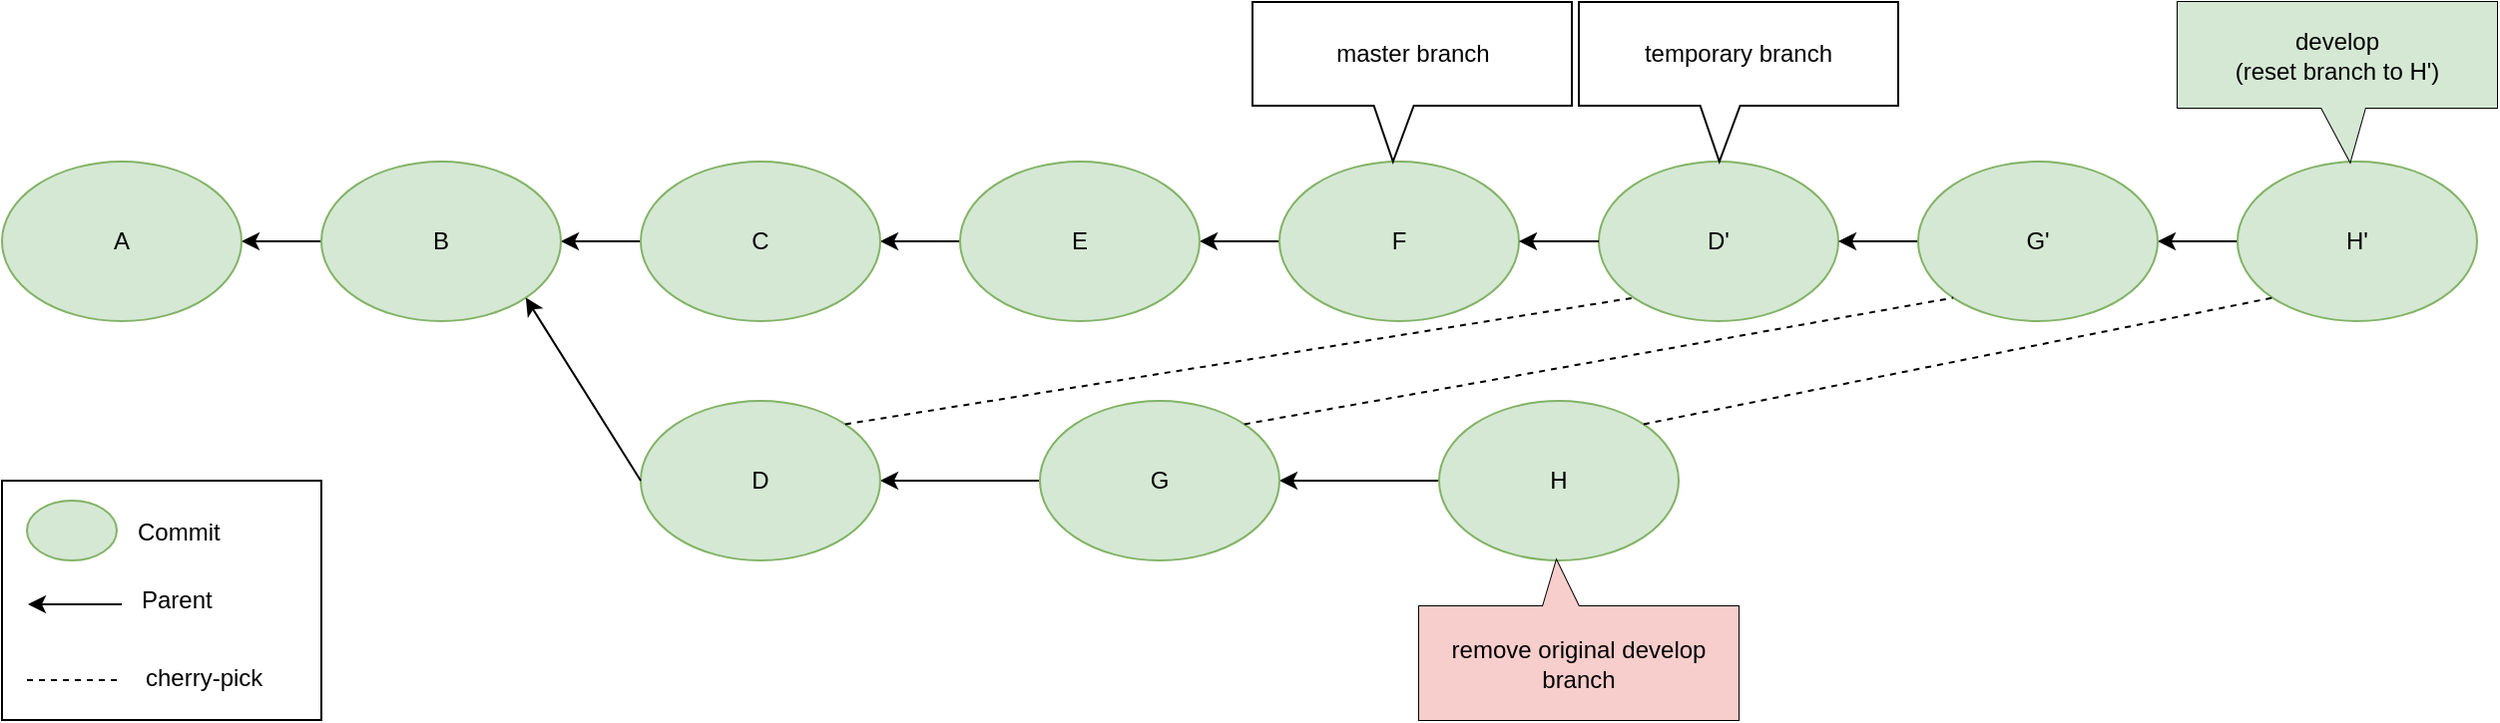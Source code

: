 <mxfile version="10.8.0" type="device"><diagram id="0ILN9TpnPkhCdRFMLS-N" name="Rebase"><mxGraphModel dx="797" dy="441" grid="1" gridSize="10" guides="1" tooltips="1" connect="1" arrows="1" fold="1" page="1" pageScale="1" pageWidth="1169" pageHeight="827" math="0" shadow="0"><root><mxCell id="0"/><mxCell id="1" value="master" style="locked=1;" parent="0"/><mxCell id="VbF1uJxePuSkI7KZuPKQ-6" style="edgeStyle=orthogonalEdgeStyle;rounded=0;orthogonalLoop=1;jettySize=auto;html=1;endArrow=none;endFill=0;startArrow=classic;startFill=1;exitX=1;exitY=0.5;exitDx=0;exitDy=0;" parent="1" source="VbF1uJxePuSkI7KZuPKQ-4" target="VbF1uJxePuSkI7KZuPKQ-5" edge="1"><mxGeometry relative="1" as="geometry"/></mxCell><mxCell id="VbF1uJxePuSkI7KZuPKQ-4" value="A" style="ellipse;whiteSpace=wrap;html=1;fillColor=#d5e8d4;strokeColor=#82b366;" parent="1" vertex="1"><mxGeometry x="40" y="160" width="120" height="80" as="geometry"/></mxCell><mxCell id="VbF1uJxePuSkI7KZuPKQ-8" style="edgeStyle=orthogonalEdgeStyle;rounded=0;orthogonalLoop=1;jettySize=auto;html=1;exitX=1;exitY=0.5;exitDx=0;exitDy=0;entryX=0;entryY=0.5;entryDx=0;entryDy=0;endFill=0;endArrow=none;startFill=1;startArrow=classic;" parent="1" source="VbF1uJxePuSkI7KZuPKQ-5" target="VbF1uJxePuSkI7KZuPKQ-7" edge="1"><mxGeometry relative="1" as="geometry"/></mxCell><mxCell id="VbF1uJxePuSkI7KZuPKQ-5" value="B" style="ellipse;whiteSpace=wrap;html=1;fillColor=#d5e8d4;strokeColor=#82b366;" parent="1" vertex="1"><mxGeometry x="200" y="160" width="120" height="80" as="geometry"/></mxCell><mxCell id="VbF1uJxePuSkI7KZuPKQ-10" value="" style="edgeStyle=orthogonalEdgeStyle;rounded=0;orthogonalLoop=1;jettySize=auto;html=1;endFill=0;endArrow=none;startFill=1;startArrow=classic;" parent="1" source="VbF1uJxePuSkI7KZuPKQ-7" target="VbF1uJxePuSkI7KZuPKQ-9" edge="1"><mxGeometry relative="1" as="geometry"/></mxCell><mxCell id="VbF1uJxePuSkI7KZuPKQ-7" value="C" style="ellipse;whiteSpace=wrap;html=1;fillColor=#d5e8d4;strokeColor=#82b366;" parent="1" vertex="1"><mxGeometry x="360" y="160" width="120" height="80" as="geometry"/></mxCell><mxCell id="VbF1uJxePuSkI7KZuPKQ-12" value="" style="edgeStyle=orthogonalEdgeStyle;rounded=0;orthogonalLoop=1;jettySize=auto;html=1;endFill=0;endArrow=none;startFill=1;startArrow=classic;" parent="1" source="VbF1uJxePuSkI7KZuPKQ-9" target="VbF1uJxePuSkI7KZuPKQ-11" edge="1"><mxGeometry relative="1" as="geometry"/></mxCell><mxCell id="VbF1uJxePuSkI7KZuPKQ-9" value="E" style="ellipse;whiteSpace=wrap;html=1;fillColor=#d5e8d4;strokeColor=#82b366;" parent="1" vertex="1"><mxGeometry x="520" y="160" width="120" height="80" as="geometry"/></mxCell><mxCell id="VbF1uJxePuSkI7KZuPKQ-11" value="F" style="ellipse;whiteSpace=wrap;html=1;fillColor=#d5e8d4;strokeColor=#82b366;" parent="1" vertex="1"><mxGeometry x="680" y="160" width="120" height="80" as="geometry"/></mxCell><mxCell id="VbF1uJxePuSkI7KZuPKQ-13" value="&lt;div&gt;master branch&lt;br&gt;&lt;/div&gt;" style="shape=callout;whiteSpace=wrap;html=1;perimeter=calloutPerimeter;position2=0.44;size=28;position=0.38;fillColor=none;" parent="1" vertex="1"><mxGeometry x="666.5" y="80" width="160" height="80" as="geometry"/></mxCell><mxCell id="VbF1uJxePuSkI7KZuPKQ-14" value="develop" style="locked=1;" parent="0"/><mxCell id="VbF1uJxePuSkI7KZuPKQ-18" value="" style="edgeStyle=none;rounded=0;orthogonalLoop=1;jettySize=auto;html=1;endFill=0;endArrow=none;startFill=1;startArrow=classic;" parent="VbF1uJxePuSkI7KZuPKQ-14" source="VbF1uJxePuSkI7KZuPKQ-15" target="VbF1uJxePuSkI7KZuPKQ-17" edge="1"><mxGeometry relative="1" as="geometry"/></mxCell><mxCell id="VbF1uJxePuSkI7KZuPKQ-15" value="D" style="ellipse;whiteSpace=wrap;html=1;fillColor=#d5e8d4;strokeColor=#82b366;" parent="VbF1uJxePuSkI7KZuPKQ-14" vertex="1"><mxGeometry x="360" y="280" width="120" height="80" as="geometry"/></mxCell><mxCell id="VbF1uJxePuSkI7KZuPKQ-20" value="" style="edgeStyle=none;rounded=0;orthogonalLoop=1;jettySize=auto;html=1;endFill=0;endArrow=none;startFill=1;startArrow=classic;" parent="VbF1uJxePuSkI7KZuPKQ-14" source="VbF1uJxePuSkI7KZuPKQ-17" target="VbF1uJxePuSkI7KZuPKQ-19" edge="1"><mxGeometry relative="1" as="geometry"/></mxCell><mxCell id="VbF1uJxePuSkI7KZuPKQ-17" value="G" style="ellipse;whiteSpace=wrap;html=1;fillColor=#d5e8d4;strokeColor=#82b366;" parent="VbF1uJxePuSkI7KZuPKQ-14" vertex="1"><mxGeometry x="560" y="280" width="120" height="80" as="geometry"/></mxCell><mxCell id="VbF1uJxePuSkI7KZuPKQ-19" value="H" style="ellipse;whiteSpace=wrap;html=1;fillColor=#d5e8d4;strokeColor=#82b366;" parent="VbF1uJxePuSkI7KZuPKQ-14" vertex="1"><mxGeometry x="760" y="280" width="120" height="80" as="geometry"/></mxCell><mxCell id="VbF1uJxePuSkI7KZuPKQ-16" style="rounded=0;orthogonalLoop=1;jettySize=auto;html=1;exitX=1;exitY=1;exitDx=0;exitDy=0;entryX=0;entryY=0.5;entryDx=0;entryDy=0;endFill=0;endArrow=none;startFill=1;startArrow=classic;" parent="VbF1uJxePuSkI7KZuPKQ-14" source="VbF1uJxePuSkI7KZuPKQ-5" target="VbF1uJxePuSkI7KZuPKQ-15" edge="1"><mxGeometry relative="1" as="geometry"/></mxCell><mxCell id="VbF1uJxePuSkI7KZuPKQ-21" value="&lt;div&gt;develop branch&lt;/div&gt;" style="shape=callout;whiteSpace=wrap;html=1;perimeter=calloutPerimeter;position2=0.57;size=23;position=0.5;fillColor=none;direction=west;base=18;" parent="VbF1uJxePuSkI7KZuPKQ-14" vertex="1"><mxGeometry x="750" y="360" width="160" height="80" as="geometry"/></mxCell><mxCell id="oNBIekPqHM2S0ldhZ9dS-1" value="tempBranch" style="locked=1;" parent="0" visible="0"/><mxCell id="oNBIekPqHM2S0ldhZ9dS-3" value="temporary branch" style="rounded=0;whiteSpace=wrap;html=1;fillColor=none;" vertex="1" parent="oNBIekPqHM2S0ldhZ9dS-1"><mxGeometry x="666" y="30" width="160" height="50" as="geometry"/></mxCell><mxCell id="oNBIekPqHM2S0ldhZ9dS-4" value="firstCherryPick" style="locked=1;" parent="0"/><mxCell id="VbF1uJxePuSkI7KZuPKQ-23" value="&lt;div&gt;D'&lt;/div&gt;" style="ellipse;whiteSpace=wrap;html=1;fillColor=#d5e8d4;strokeColor=#82b366;" parent="oNBIekPqHM2S0ldhZ9dS-4" vertex="1"><mxGeometry x="840" y="160" width="120" height="80" as="geometry"/></mxCell><mxCell id="VbF1uJxePuSkI7KZuPKQ-26" style="edgeStyle=none;rounded=0;orthogonalLoop=1;jettySize=auto;html=1;exitX=1;exitY=0.5;exitDx=0;exitDy=0;entryX=0;entryY=0.5;entryDx=0;entryDy=0;endFill=0;endArrow=none;startFill=1;startArrow=classic;" parent="oNBIekPqHM2S0ldhZ9dS-4" source="VbF1uJxePuSkI7KZuPKQ-11" target="VbF1uJxePuSkI7KZuPKQ-23" edge="1"><mxGeometry relative="1" as="geometry"/></mxCell><mxCell id="VbF1uJxePuSkI7KZuPKQ-47" style="edgeStyle=none;rounded=0;orthogonalLoop=1;jettySize=auto;html=1;exitX=1;exitY=0;exitDx=0;exitDy=0;entryX=0;entryY=1;entryDx=0;entryDy=0;startArrow=none;startFill=0;endArrow=none;endFill=0;dashed=1;" parent="oNBIekPqHM2S0ldhZ9dS-4" source="VbF1uJxePuSkI7KZuPKQ-15" target="VbF1uJxePuSkI7KZuPKQ-23" edge="1"><mxGeometry relative="1" as="geometry"/></mxCell><mxCell id="oNBIekPqHM2S0ldhZ9dS-6" value="&lt;div&gt;temporary branch&lt;br&gt;&lt;/div&gt;" style="shape=callout;whiteSpace=wrap;html=1;perimeter=calloutPerimeter;position2=0.44;size=28;position=0.38;fillColor=none;" vertex="1" parent="oNBIekPqHM2S0ldhZ9dS-4"><mxGeometry x="830" y="80" width="160" height="80" as="geometry"/></mxCell><mxCell id="VbF1uJxePuSkI7KZuPKQ-22" value="rebase_process" style="locked=1;" parent="0"/><mxCell id="VbF1uJxePuSkI7KZuPKQ-27" style="edgeStyle=none;rounded=0;orthogonalLoop=1;jettySize=auto;html=1;exitX=1;exitY=0.5;exitDx=0;exitDy=0;endFill=0;endArrow=none;startFill=1;startArrow=classic;" parent="VbF1uJxePuSkI7KZuPKQ-22" source="VbF1uJxePuSkI7KZuPKQ-23" target="VbF1uJxePuSkI7KZuPKQ-24" edge="1"><mxGeometry relative="1" as="geometry"/></mxCell><mxCell id="VbF1uJxePuSkI7KZuPKQ-28" style="edgeStyle=none;rounded=0;orthogonalLoop=1;jettySize=auto;html=1;exitX=1;exitY=0.5;exitDx=0;exitDy=0;endFill=0;endArrow=none;startFill=1;startArrow=classic;" parent="VbF1uJxePuSkI7KZuPKQ-22" source="VbF1uJxePuSkI7KZuPKQ-24" target="VbF1uJxePuSkI7KZuPKQ-25" edge="1"><mxGeometry relative="1" as="geometry"/></mxCell><mxCell id="VbF1uJxePuSkI7KZuPKQ-24" value="G'" style="ellipse;whiteSpace=wrap;html=1;fillColor=#d5e8d4;strokeColor=#82b366;" parent="VbF1uJxePuSkI7KZuPKQ-22" vertex="1"><mxGeometry x="1000" y="160" width="120" height="80" as="geometry"/></mxCell><mxCell id="VbF1uJxePuSkI7KZuPKQ-25" value="&lt;div&gt;H'&lt;/div&gt;" style="ellipse;whiteSpace=wrap;html=1;fillColor=#d5e8d4;strokeColor=#82b366;" parent="VbF1uJxePuSkI7KZuPKQ-22" vertex="1"><mxGeometry x="1160" y="160" width="120" height="80" as="geometry"/></mxCell><mxCell id="VbF1uJxePuSkI7KZuPKQ-29" value="&lt;div&gt;temporary branch&lt;/div&gt;" style="shape=callout;whiteSpace=wrap;html=1;perimeter=calloutPerimeter;position2=0.54;size=27;position=0.45;direction=east;base=22;fillColor=none;" parent="VbF1uJxePuSkI7KZuPKQ-22" vertex="1"><mxGeometry x="1130" y="80" width="160" height="80" as="geometry"/></mxCell><mxCell id="VbF1uJxePuSkI7KZuPKQ-48" style="edgeStyle=none;rounded=0;orthogonalLoop=1;jettySize=auto;html=1;exitX=1;exitY=0;exitDx=0;exitDy=0;entryX=0;entryY=1;entryDx=0;entryDy=0;dashed=1;startArrow=none;startFill=0;endArrow=none;endFill=0;" parent="VbF1uJxePuSkI7KZuPKQ-22" source="VbF1uJxePuSkI7KZuPKQ-17" target="VbF1uJxePuSkI7KZuPKQ-24" edge="1"><mxGeometry relative="1" as="geometry"/></mxCell><mxCell id="VbF1uJxePuSkI7KZuPKQ-49" style="edgeStyle=none;rounded=0;orthogonalLoop=1;jettySize=auto;html=1;exitX=1;exitY=0;exitDx=0;exitDy=0;entryX=0;entryY=1;entryDx=0;entryDy=0;dashed=1;startArrow=none;startFill=0;endArrow=none;endFill=0;" parent="VbF1uJxePuSkI7KZuPKQ-22" source="VbF1uJxePuSkI7KZuPKQ-19" target="VbF1uJxePuSkI7KZuPKQ-25" edge="1"><mxGeometry relative="1" as="geometry"/></mxCell><mxCell id="VbF1uJxePuSkI7KZuPKQ-50" value="rebase_completed" style="locked=1;" parent="0"/><mxCell id="VbF1uJxePuSkI7KZuPKQ-51" value="&lt;div&gt;develop&lt;/div&gt;&lt;div&gt;(reset branch to H')&lt;br&gt;&lt;/div&gt;" style="shape=callout;whiteSpace=wrap;html=1;perimeter=calloutPerimeter;position2=0.54;size=27;position=0.45;direction=east;base=22;fillColor=#d5e8d4;strokeColor=none;" parent="VbF1uJxePuSkI7KZuPKQ-50" vertex="1"><mxGeometry x="1130" y="80" width="160" height="80" as="geometry"/></mxCell><mxCell id="VbF1uJxePuSkI7KZuPKQ-52" value="remove original develop branch" style="shape=callout;whiteSpace=wrap;html=1;perimeter=calloutPerimeter;position2=0.57;size=23;position=0.5;fillColor=#f8cecc;direction=west;base=18;strokeColor=none;" parent="VbF1uJxePuSkI7KZuPKQ-50" vertex="1"><mxGeometry x="750" y="360" width="160" height="80" as="geometry"/></mxCell><mxCell id="VbF1uJxePuSkI7KZuPKQ-37" value="legend" style="locked=1;" parent="0"/><mxCell id="VbF1uJxePuSkI7KZuPKQ-38" value="" style="rounded=0;whiteSpace=wrap;html=1;strokeColor=#000000;fillColor=#ffffff;labelBackgroundColor=none;" parent="VbF1uJxePuSkI7KZuPKQ-37" vertex="1"><mxGeometry x="40" y="320" width="160" height="120" as="geometry"/></mxCell><mxCell id="VbF1uJxePuSkI7KZuPKQ-39" value="" style="group" parent="VbF1uJxePuSkI7KZuPKQ-37" vertex="1" connectable="0"><mxGeometry x="52.5" y="330" width="110" height="30" as="geometry"/></mxCell><mxCell id="VbF1uJxePuSkI7KZuPKQ-40" value="" style="ellipse;whiteSpace=wrap;html=1;rounded=1;shadow=0;glass=0;comic=0;strokeColor=#82b366;fillColor=#d5e8d4;" parent="VbF1uJxePuSkI7KZuPKQ-39" vertex="1"><mxGeometry width="45" height="30" as="geometry"/></mxCell><mxCell id="VbF1uJxePuSkI7KZuPKQ-41" value="Commit" style="text;html=1;strokeColor=none;fillColor=none;align=left;verticalAlign=middle;whiteSpace=wrap;rounded=0;shadow=0;glass=0;comic=0;" parent="VbF1uJxePuSkI7KZuPKQ-39" vertex="1"><mxGeometry x="53" y="8" width="57" height="15" as="geometry"/></mxCell><mxCell id="VbF1uJxePuSkI7KZuPKQ-42" value="" style="endArrow=none;html=1;rounded=0;endFill=0;startFill=1;startArrow=classic;" parent="VbF1uJxePuSkI7KZuPKQ-37" edge="1"><mxGeometry width="50" height="50" relative="1" as="geometry"><mxPoint x="53" y="382" as="sourcePoint"/><mxPoint x="100" y="382" as="targetPoint"/></mxGeometry></mxCell><mxCell id="VbF1uJxePuSkI7KZuPKQ-43" value="&lt;div align=&quot;left&quot;&gt;Parent&lt;/div&gt;" style="text;html=1;strokeColor=none;fillColor=none;align=left;verticalAlign=middle;whiteSpace=wrap;rounded=0;labelBackgroundColor=none;" parent="VbF1uJxePuSkI7KZuPKQ-37" vertex="1"><mxGeometry x="107.5" y="370" width="55" height="20" as="geometry"/></mxCell><mxCell id="VbF1uJxePuSkI7KZuPKQ-44" value="" style="endArrow=none;dashed=1;html=1;" parent="VbF1uJxePuSkI7KZuPKQ-37" edge="1"><mxGeometry width="50" height="50" relative="1" as="geometry"><mxPoint x="52.5" y="420" as="sourcePoint"/><mxPoint x="100" y="420" as="targetPoint"/></mxGeometry></mxCell><mxCell id="VbF1uJxePuSkI7KZuPKQ-45" value="cherry-pick" style="text;html=1;strokeColor=none;fillColor=none;align=left;verticalAlign=middle;whiteSpace=wrap;rounded=0;shadow=0;glass=0;comic=0;" parent="VbF1uJxePuSkI7KZuPKQ-37" vertex="1"><mxGeometry x="110" y="407" width="80" height="23" as="geometry"/></mxCell></root></mxGraphModel></diagram></mxfile>